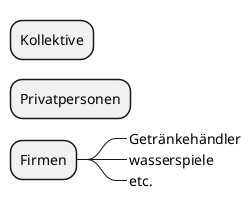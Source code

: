 @startmindmap


* Kollektive



* Privatpersonen

* Firmen
    *_ Getränkehändler
    *_ wasserspiele
    *_ etc.


@enduml